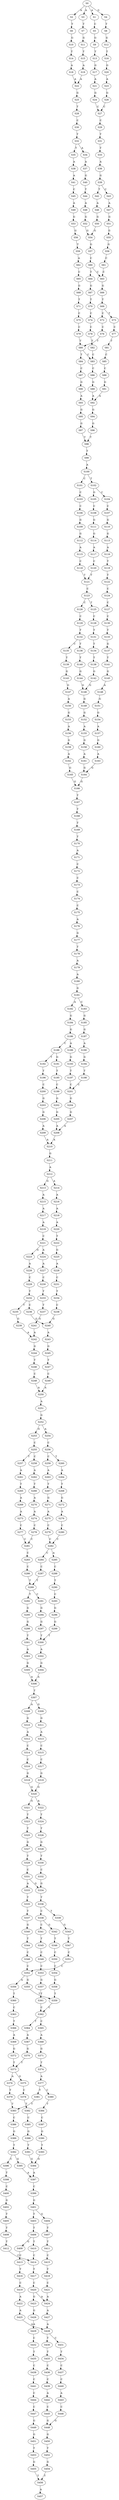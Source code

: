 strict digraph  {
	S0 -> S1 [ label = A ];
	S0 -> S2 [ label = A ];
	S0 -> S3 [ label = A ];
	S0 -> S4 [ label = G ];
	S1 -> S5 [ label = C ];
	S2 -> S6 [ label = T ];
	S3 -> S7 [ label = T ];
	S4 -> S8 [ label = T ];
	S5 -> S9 [ label = G ];
	S6 -> S10 [ label = G ];
	S7 -> S11 [ label = G ];
	S8 -> S12 [ label = G ];
	S9 -> S13 [ label = T ];
	S10 -> S14 [ label = T ];
	S11 -> S15 [ label = T ];
	S12 -> S16 [ label = T ];
	S13 -> S17 [ label = G ];
	S14 -> S18 [ label = A ];
	S15 -> S19 [ label = A ];
	S16 -> S20 [ label = G ];
	S17 -> S21 [ label = A ];
	S18 -> S22 [ label = A ];
	S19 -> S22 [ label = A ];
	S20 -> S23 [ label = A ];
	S21 -> S24 [ label = G ];
	S22 -> S25 [ label = G ];
	S23 -> S26 [ label = G ];
	S24 -> S27 [ label = C ];
	S25 -> S28 [ label = T ];
	S26 -> S27 [ label = C ];
	S27 -> S29 [ label = C ];
	S28 -> S30 [ label = C ];
	S29 -> S31 [ label = T ];
	S30 -> S32 [ label = T ];
	S31 -> S33 [ label = T ];
	S32 -> S34 [ label = A ];
	S32 -> S35 [ label = T ];
	S33 -> S36 [ label = A ];
	S34 -> S37 [ label = A ];
	S35 -> S38 [ label = A ];
	S36 -> S39 [ label = G ];
	S37 -> S40 [ label = G ];
	S38 -> S41 [ label = A ];
	S39 -> S42 [ label = T ];
	S39 -> S43 [ label = C ];
	S40 -> S44 [ label = T ];
	S41 -> S45 [ label = C ];
	S42 -> S46 [ label = A ];
	S43 -> S47 [ label = A ];
	S44 -> S48 [ label = A ];
	S45 -> S49 [ label = A ];
	S46 -> S50 [ label = G ];
	S47 -> S51 [ label = G ];
	S48 -> S52 [ label = G ];
	S49 -> S53 [ label = G ];
	S50 -> S54 [ label = G ];
	S51 -> S55 [ label = G ];
	S52 -> S54 [ label = G ];
	S53 -> S56 [ label = G ];
	S54 -> S57 [ label = G ];
	S55 -> S58 [ label = G ];
	S56 -> S59 [ label = T ];
	S57 -> S60 [ label = C ];
	S58 -> S61 [ label = C ];
	S59 -> S62 [ label = A ];
	S60 -> S63 [ label = C ];
	S60 -> S64 [ label = T ];
	S61 -> S63 [ label = C ];
	S62 -> S65 [ label = C ];
	S63 -> S66 [ label = G ];
	S64 -> S67 [ label = G ];
	S65 -> S68 [ label = G ];
	S66 -> S69 [ label = T ];
	S67 -> S70 [ label = T ];
	S68 -> S71 [ label = T ];
	S69 -> S72 [ label = C ];
	S69 -> S73 [ label = T ];
	S70 -> S74 [ label = C ];
	S71 -> S75 [ label = C ];
	S72 -> S76 [ label = C ];
	S73 -> S77 [ label = C ];
	S74 -> S78 [ label = C ];
	S75 -> S79 [ label = C ];
	S76 -> S80 [ label = T ];
	S77 -> S81 [ label = T ];
	S78 -> S82 [ label = T ];
	S79 -> S80 [ label = T ];
	S80 -> S83 [ label = C ];
	S80 -> S84 [ label = T ];
	S81 -> S85 [ label = C ];
	S82 -> S83 [ label = C ];
	S83 -> S86 [ label = C ];
	S84 -> S87 [ label = C ];
	S85 -> S88 [ label = C ];
	S86 -> S89 [ label = G ];
	S87 -> S90 [ label = G ];
	S88 -> S91 [ label = G ];
	S89 -> S92 [ label = A ];
	S90 -> S93 [ label = A ];
	S91 -> S92 [ label = A ];
	S92 -> S94 [ label = G ];
	S93 -> S95 [ label = G ];
	S94 -> S96 [ label = G ];
	S95 -> S97 [ label = G ];
	S96 -> S98 [ label = T ];
	S97 -> S98 [ label = T ];
	S98 -> S99 [ label = T ];
	S99 -> S100 [ label = A ];
	S100 -> S101 [ label = C ];
	S100 -> S102 [ label = T ];
	S101 -> S103 [ label = C ];
	S102 -> S104 [ label = C ];
	S102 -> S105 [ label = G ];
	S103 -> S106 [ label = C ];
	S104 -> S107 [ label = C ];
	S105 -> S108 [ label = C ];
	S106 -> S109 [ label = G ];
	S107 -> S110 [ label = G ];
	S108 -> S111 [ label = G ];
	S109 -> S112 [ label = G ];
	S110 -> S113 [ label = G ];
	S111 -> S114 [ label = G ];
	S112 -> S115 [ label = A ];
	S113 -> S116 [ label = A ];
	S114 -> S117 [ label = A ];
	S115 -> S118 [ label = C ];
	S116 -> S119 [ label = T ];
	S117 -> S120 [ label = C ];
	S118 -> S121 [ label = T ];
	S119 -> S122 [ label = T ];
	S120 -> S121 [ label = T ];
	S121 -> S123 [ label = C ];
	S122 -> S124 [ label = C ];
	S123 -> S125 [ label = T ];
	S123 -> S126 [ label = C ];
	S124 -> S127 [ label = C ];
	S125 -> S128 [ label = C ];
	S126 -> S129 [ label = C ];
	S127 -> S130 [ label = C ];
	S128 -> S131 [ label = T ];
	S129 -> S132 [ label = T ];
	S130 -> S133 [ label = T ];
	S131 -> S134 [ label = T ];
	S132 -> S135 [ label = C ];
	S132 -> S136 [ label = T ];
	S133 -> S137 [ label = G ];
	S134 -> S138 [ label = T ];
	S135 -> S139 [ label = T ];
	S136 -> S140 [ label = T ];
	S137 -> S141 [ label = T ];
	S138 -> S142 [ label = G ];
	S139 -> S143 [ label = G ];
	S140 -> S144 [ label = G ];
	S141 -> S145 [ label = G ];
	S142 -> S146 [ label = G ];
	S143 -> S147 [ label = G ];
	S144 -> S146 [ label = G ];
	S145 -> S148 [ label = A ];
	S146 -> S149 [ label = G ];
	S147 -> S150 [ label = A ];
	S148 -> S151 [ label = G ];
	S149 -> S152 [ label = G ];
	S150 -> S153 [ label = G ];
	S151 -> S154 [ label = G ];
	S152 -> S155 [ label = A ];
	S153 -> S156 [ label = A ];
	S154 -> S157 [ label = A ];
	S155 -> S158 [ label = G ];
	S156 -> S159 [ label = G ];
	S157 -> S160 [ label = G ];
	S158 -> S161 [ label = A ];
	S159 -> S162 [ label = A ];
	S160 -> S163 [ label = A ];
	S161 -> S164 [ label = G ];
	S162 -> S165 [ label = G ];
	S163 -> S164 [ label = G ];
	S164 -> S166 [ label = G ];
	S165 -> S166 [ label = G ];
	S166 -> S167 [ label = T ];
	S167 -> S168 [ label = T ];
	S168 -> S169 [ label = T ];
	S169 -> S170 [ label = T ];
	S170 -> S171 [ label = A ];
	S171 -> S172 [ label = C ];
	S172 -> S173 [ label = C ];
	S173 -> S174 [ label = C ];
	S174 -> S175 [ label = C ];
	S175 -> S176 [ label = A ];
	S176 -> S177 [ label = G ];
	S177 -> S178 [ label = T ];
	S178 -> S179 [ label = A ];
	S179 -> S180 [ label = A ];
	S180 -> S181 [ label = G ];
	S181 -> S182 [ label = A ];
	S181 -> S183 [ label = C ];
	S182 -> S184 [ label = G ];
	S183 -> S185 [ label = G ];
	S184 -> S186 [ label = G ];
	S185 -> S187 [ label = G ];
	S186 -> S188 [ label = C ];
	S186 -> S189 [ label = A ];
	S187 -> S190 [ label = A ];
	S188 -> S191 [ label = G ];
	S188 -> S192 [ label = T ];
	S189 -> S193 [ label = G ];
	S190 -> S194 [ label = G ];
	S191 -> S195 [ label = T ];
	S192 -> S196 [ label = T ];
	S193 -> S197 [ label = T ];
	S194 -> S198 [ label = T ];
	S195 -> S199 [ label = C ];
	S196 -> S200 [ label = C ];
	S197 -> S201 [ label = C ];
	S198 -> S201 [ label = C ];
	S199 -> S202 [ label = G ];
	S200 -> S203 [ label = G ];
	S201 -> S204 [ label = G ];
	S202 -> S205 [ label = G ];
	S203 -> S206 [ label = G ];
	S204 -> S207 [ label = G ];
	S205 -> S208 [ label = A ];
	S206 -> S209 [ label = A ];
	S207 -> S208 [ label = A ];
	S208 -> S210 [ label = A ];
	S209 -> S210 [ label = A ];
	S210 -> S211 [ label = G ];
	S211 -> S212 [ label = A ];
	S212 -> S213 [ label = G ];
	S212 -> S214 [ label = A ];
	S213 -> S215 [ label = A ];
	S214 -> S216 [ label = A ];
	S215 -> S217 [ label = A ];
	S216 -> S218 [ label = A ];
	S217 -> S219 [ label = A ];
	S218 -> S220 [ label = A ];
	S219 -> S221 [ label = C ];
	S220 -> S222 [ label = T ];
	S221 -> S223 [ label = G ];
	S221 -> S224 [ label = A ];
	S222 -> S225 [ label = G ];
	S223 -> S226 [ label = A ];
	S224 -> S227 [ label = A ];
	S225 -> S228 [ label = A ];
	S226 -> S229 [ label = C ];
	S227 -> S230 [ label = C ];
	S228 -> S231 [ label = C ];
	S229 -> S232 [ label = T ];
	S230 -> S233 [ label = T ];
	S231 -> S234 [ label = T ];
	S232 -> S235 [ label = T ];
	S232 -> S236 [ label = C ];
	S233 -> S237 [ label = T ];
	S234 -> S238 [ label = C ];
	S235 -> S239 [ label = G ];
	S236 -> S240 [ label = G ];
	S237 -> S241 [ label = G ];
	S238 -> S240 [ label = G ];
	S239 -> S242 [ label = A ];
	S240 -> S243 [ label = A ];
	S241 -> S242 [ label = A ];
	S242 -> S244 [ label = G ];
	S243 -> S245 [ label = G ];
	S244 -> S246 [ label = T ];
	S245 -> S247 [ label = T ];
	S246 -> S248 [ label = C ];
	S247 -> S249 [ label = C ];
	S248 -> S250 [ label = A ];
	S249 -> S250 [ label = A ];
	S250 -> S251 [ label = A ];
	S251 -> S252 [ label = G ];
	S252 -> S253 [ label = G ];
	S252 -> S254 [ label = A ];
	S253 -> S255 [ label = C ];
	S254 -> S256 [ label = C ];
	S255 -> S257 [ label = T ];
	S255 -> S258 [ label = C ];
	S256 -> S259 [ label = C ];
	S256 -> S260 [ label = T ];
	S257 -> S261 [ label = A ];
	S258 -> S262 [ label = A ];
	S259 -> S263 [ label = A ];
	S260 -> S264 [ label = A ];
	S261 -> S265 [ label = T ];
	S262 -> S266 [ label = T ];
	S263 -> S267 [ label = T ];
	S264 -> S268 [ label = T ];
	S265 -> S269 [ label = A ];
	S266 -> S270 [ label = A ];
	S267 -> S271 [ label = G ];
	S268 -> S272 [ label = G ];
	S269 -> S273 [ label = A ];
	S270 -> S274 [ label = A ];
	S271 -> S275 [ label = A ];
	S272 -> S276 [ label = A ];
	S273 -> S277 [ label = C ];
	S274 -> S278 [ label = C ];
	S275 -> S279 [ label = C ];
	S276 -> S280 [ label = C ];
	S277 -> S281 [ label = C ];
	S278 -> S281 [ label = C ];
	S279 -> S282 [ label = C ];
	S280 -> S282 [ label = C ];
	S281 -> S283 [ label = C ];
	S282 -> S284 [ label = C ];
	S282 -> S285 [ label = A ];
	S283 -> S286 [ label = C ];
	S284 -> S287 [ label = C ];
	S285 -> S288 [ label = C ];
	S286 -> S289 [ label = T ];
	S287 -> S289 [ label = T ];
	S288 -> S290 [ label = T ];
	S289 -> S291 [ label = C ];
	S289 -> S292 [ label = T ];
	S290 -> S293 [ label = C ];
	S291 -> S294 [ label = G ];
	S292 -> S295 [ label = G ];
	S293 -> S296 [ label = G ];
	S294 -> S297 [ label = G ];
	S295 -> S298 [ label = G ];
	S296 -> S299 [ label = G ];
	S297 -> S300 [ label = T ];
	S298 -> S301 [ label = T ];
	S299 -> S300 [ label = T ];
	S300 -> S302 [ label = A ];
	S301 -> S303 [ label = A ];
	S302 -> S304 [ label = G ];
	S303 -> S305 [ label = G ];
	S304 -> S306 [ label = A ];
	S305 -> S306 [ label = A ];
	S306 -> S307 [ label = T ];
	S307 -> S308 [ label = A ];
	S307 -> S309 [ label = G ];
	S308 -> S310 [ label = G ];
	S309 -> S311 [ label = G ];
	S310 -> S312 [ label = A ];
	S311 -> S313 [ label = A ];
	S312 -> S314 [ label = C ];
	S313 -> S315 [ label = C ];
	S314 -> S316 [ label = C ];
	S315 -> S317 [ label = C ];
	S316 -> S318 [ label = G ];
	S317 -> S319 [ label = G ];
	S318 -> S320 [ label = G ];
	S319 -> S320 [ label = G ];
	S320 -> S321 [ label = G ];
	S320 -> S322 [ label = A ];
	S321 -> S323 [ label = T ];
	S322 -> S324 [ label = T ];
	S323 -> S325 [ label = T ];
	S324 -> S326 [ label = T ];
	S325 -> S327 [ label = G ];
	S326 -> S328 [ label = G ];
	S327 -> S329 [ label = T ];
	S328 -> S330 [ label = T ];
	S329 -> S331 [ label = C ];
	S330 -> S332 [ label = C ];
	S331 -> S333 [ label = A ];
	S331 -> S334 [ label = G ];
	S332 -> S334 [ label = G ];
	S333 -> S335 [ label = T ];
	S334 -> S336 [ label = T ];
	S335 -> S337 [ label = T ];
	S336 -> S338 [ label = C ];
	S336 -> S339 [ label = T ];
	S337 -> S340 [ label = G ];
	S338 -> S341 [ label = C ];
	S338 -> S342 [ label = G ];
	S339 -> S343 [ label = G ];
	S340 -> S344 [ label = T ];
	S341 -> S345 [ label = T ];
	S342 -> S346 [ label = T ];
	S343 -> S347 [ label = T ];
	S344 -> S348 [ label = C ];
	S345 -> S349 [ label = C ];
	S346 -> S350 [ label = C ];
	S347 -> S351 [ label = C ];
	S348 -> S352 [ label = C ];
	S349 -> S353 [ label = C ];
	S350 -> S354 [ label = C ];
	S351 -> S352 [ label = C ];
	S352 -> S355 [ label = G ];
	S352 -> S356 [ label = A ];
	S353 -> S357 [ label = G ];
	S354 -> S358 [ label = G ];
	S355 -> S359 [ label = T ];
	S356 -> S360 [ label = T ];
	S357 -> S361 [ label = T ];
	S358 -> S359 [ label = T ];
	S359 -> S362 [ label = C ];
	S360 -> S363 [ label = C ];
	S361 -> S362 [ label = C ];
	S362 -> S364 [ label = T ];
	S362 -> S365 [ label = C ];
	S363 -> S366 [ label = T ];
	S364 -> S367 [ label = A ];
	S365 -> S368 [ label = A ];
	S366 -> S369 [ label = A ];
	S367 -> S370 [ label = G ];
	S368 -> S371 [ label = G ];
	S369 -> S372 [ label = G ];
	S370 -> S373 [ label = T ];
	S371 -> S374 [ label = T ];
	S372 -> S373 [ label = T ];
	S373 -> S375 [ label = G ];
	S373 -> S376 [ label = A ];
	S374 -> S377 [ label = A ];
	S375 -> S378 [ label = C ];
	S376 -> S379 [ label = T ];
	S377 -> S380 [ label = C ];
	S377 -> S381 [ label = T ];
	S378 -> S382 [ label = T ];
	S379 -> S383 [ label = T ];
	S380 -> S384 [ label = T ];
	S381 -> S383 [ label = T ];
	S382 -> S385 [ label = C ];
	S383 -> S386 [ label = C ];
	S384 -> S387 [ label = C ];
	S385 -> S388 [ label = G ];
	S386 -> S389 [ label = G ];
	S387 -> S390 [ label = G ];
	S388 -> S391 [ label = T ];
	S389 -> S392 [ label = T ];
	S390 -> S393 [ label = T ];
	S391 -> S394 [ label = G ];
	S392 -> S395 [ label = G ];
	S392 -> S396 [ label = C ];
	S393 -> S394 [ label = G ];
	S394 -> S397 [ label = A ];
	S395 -> S397 [ label = A ];
	S396 -> S398 [ label = T ];
	S397 -> S399 [ label = C ];
	S398 -> S400 [ label = C ];
	S399 -> S401 [ label = G ];
	S400 -> S402 [ label = G ];
	S401 -> S403 [ label = T ];
	S401 -> S404 [ label = G ];
	S402 -> S405 [ label = T ];
	S403 -> S406 [ label = T ];
	S404 -> S407 [ label = T ];
	S405 -> S408 [ label = T ];
	S406 -> S409 [ label = G ];
	S406 -> S410 [ label = T ];
	S407 -> S411 [ label = T ];
	S408 -> S412 [ label = T ];
	S409 -> S413 [ label = C ];
	S410 -> S414 [ label = C ];
	S411 -> S415 [ label = C ];
	S412 -> S414 [ label = C ];
	S413 -> S416 [ label = T ];
	S414 -> S417 [ label = T ];
	S415 -> S418 [ label = T ];
	S416 -> S419 [ label = C ];
	S417 -> S420 [ label = C ];
	S418 -> S421 [ label = C ];
	S419 -> S422 [ label = A ];
	S420 -> S423 [ label = G ];
	S420 -> S424 [ label = A ];
	S421 -> S424 [ label = A ];
	S422 -> S425 [ label = A ];
	S423 -> S426 [ label = G ];
	S424 -> S427 [ label = A ];
	S425 -> S428 [ label = A ];
	S426 -> S429 [ label = A ];
	S427 -> S428 [ label = A ];
	S428 -> S430 [ label = T ];
	S428 -> S431 [ label = C ];
	S429 -> S432 [ label = C ];
	S430 -> S433 [ label = T ];
	S431 -> S434 [ label = T ];
	S432 -> S435 [ label = T ];
	S433 -> S436 [ label = C ];
	S434 -> S437 [ label = C ];
	S435 -> S438 [ label = C ];
	S436 -> S439 [ label = C ];
	S437 -> S440 [ label = C ];
	S438 -> S441 [ label = C ];
	S439 -> S442 [ label = A ];
	S440 -> S443 [ label = A ];
	S441 -> S444 [ label = C ];
	S442 -> S445 [ label = C ];
	S443 -> S446 [ label = C ];
	S444 -> S447 [ label = C ];
	S445 -> S448 [ label = G ];
	S446 -> S448 [ label = G ];
	S447 -> S449 [ label = G ];
	S448 -> S450 [ label = G ];
	S449 -> S451 [ label = G ];
	S450 -> S452 [ label = T ];
	S451 -> S453 [ label = T ];
	S452 -> S454 [ label = G ];
	S453 -> S455 [ label = G ];
	S454 -> S456 [ label = T ];
	S455 -> S456 [ label = T ];
	S456 -> S457 [ label = A ];
}
